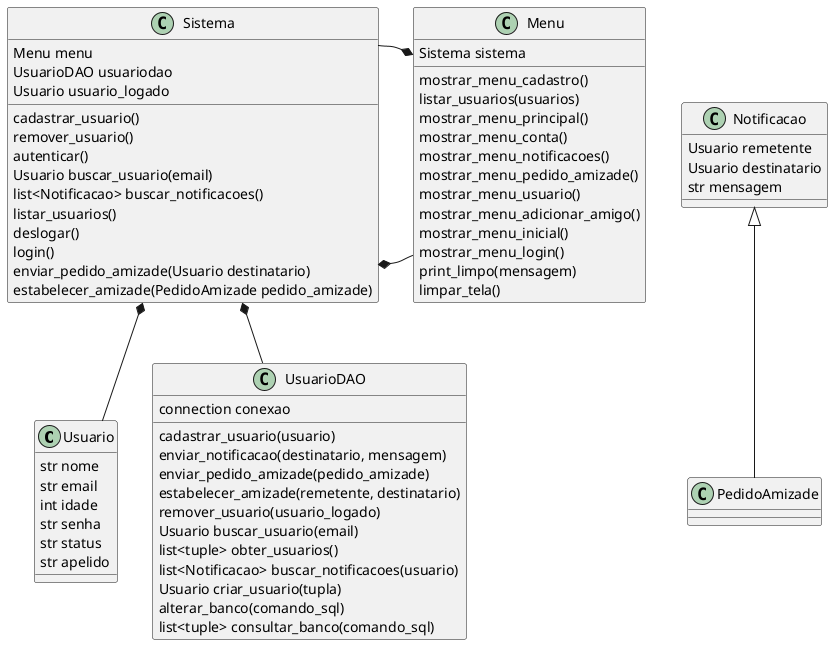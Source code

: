 @startuml

skinparam shadowing false

class Usuario {
    str nome
    str email
    int idade
    str senha
    str status
    str apelido
}

class Sistema {
    Menu menu
    UsuarioDAO usuariodao
    Usuario usuario_logado

    cadastrar_usuario()
    remover_usuario()
    autenticar()
    Usuario buscar_usuario(email)
    list<Notificacao> buscar_notificacoes()
    listar_usuarios()
    deslogar()
    login()
    enviar_pedido_amizade(Usuario destinatario)
    estabelecer_amizade(PedidoAmizade pedido_amizade)
}
Sistema *-down- Usuario
Sistema *- Menu
Sistema *-down- UsuarioDAO

class Menu {
    Sistema sistema

    mostrar_menu_cadastro()
    listar_usuarios(usuarios)
    mostrar_menu_principal()
    mostrar_menu_conta()
    mostrar_menu_notificacoes()
    mostrar_menu_pedido_amizade()
    mostrar_menu_usuario()
    mostrar_menu_adicionar_amigo()
    mostrar_menu_inicial()
    mostrar_menu_login()
    print_limpo(mensagem)
    limpar_tela()
}
Menu *- Sistema

class UsuarioDAO {
    connection conexao

    cadastrar_usuario(usuario)
    enviar_notificacao(destinatario, mensagem)
    enviar_pedido_amizade(pedido_amizade)
    estabelecer_amizade(remetente, destinatario)
    remover_usuario(usuario_logado)
    Usuario buscar_usuario(email)
    list<tuple> obter_usuarios()
    list<Notificacao> buscar_notificacoes(usuario)
    Usuario criar_usuario(tupla)
    alterar_banco(comando_sql)
    list<tuple> consultar_banco(comando_sql)
}

class Notificacao {
    Usuario remetente
    Usuario destinatario
    str mensagem
}
Notificacao <|-- PedidoAmizade

class PedidoAmizade {
}




@enduml